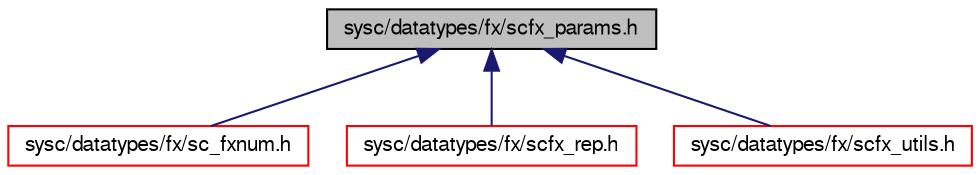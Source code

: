 digraph G
{
  edge [fontname="FreeSans",fontsize="10",labelfontname="FreeSans",labelfontsize="10"];
  node [fontname="FreeSans",fontsize="10",shape=record];
  Node1 [label="sysc/datatypes/fx/scfx_params.h",height=0.2,width=0.4,color="black", fillcolor="grey75", style="filled" fontcolor="black"];
  Node1 -> Node2 [dir=back,color="midnightblue",fontsize="10",style="solid",fontname="FreeSans"];
  Node2 [label="sysc/datatypes/fx/sc_fxnum.h",height=0.2,width=0.4,color="red", fillcolor="white", style="filled",URL="$a00312.html"];
  Node1 -> Node3 [dir=back,color="midnightblue",fontsize="10",style="solid",fontname="FreeSans"];
  Node3 [label="sysc/datatypes/fx/scfx_rep.h",height=0.2,width=0.4,color="red", fillcolor="white", style="filled",URL="$a00324.html"];
  Node1 -> Node4 [dir=back,color="midnightblue",fontsize="10",style="solid",fontname="FreeSans"];
  Node4 [label="sysc/datatypes/fx/scfx_utils.h",height=0.2,width=0.4,color="red", fillcolor="white", style="filled",URL="$a00326.html"];
}
